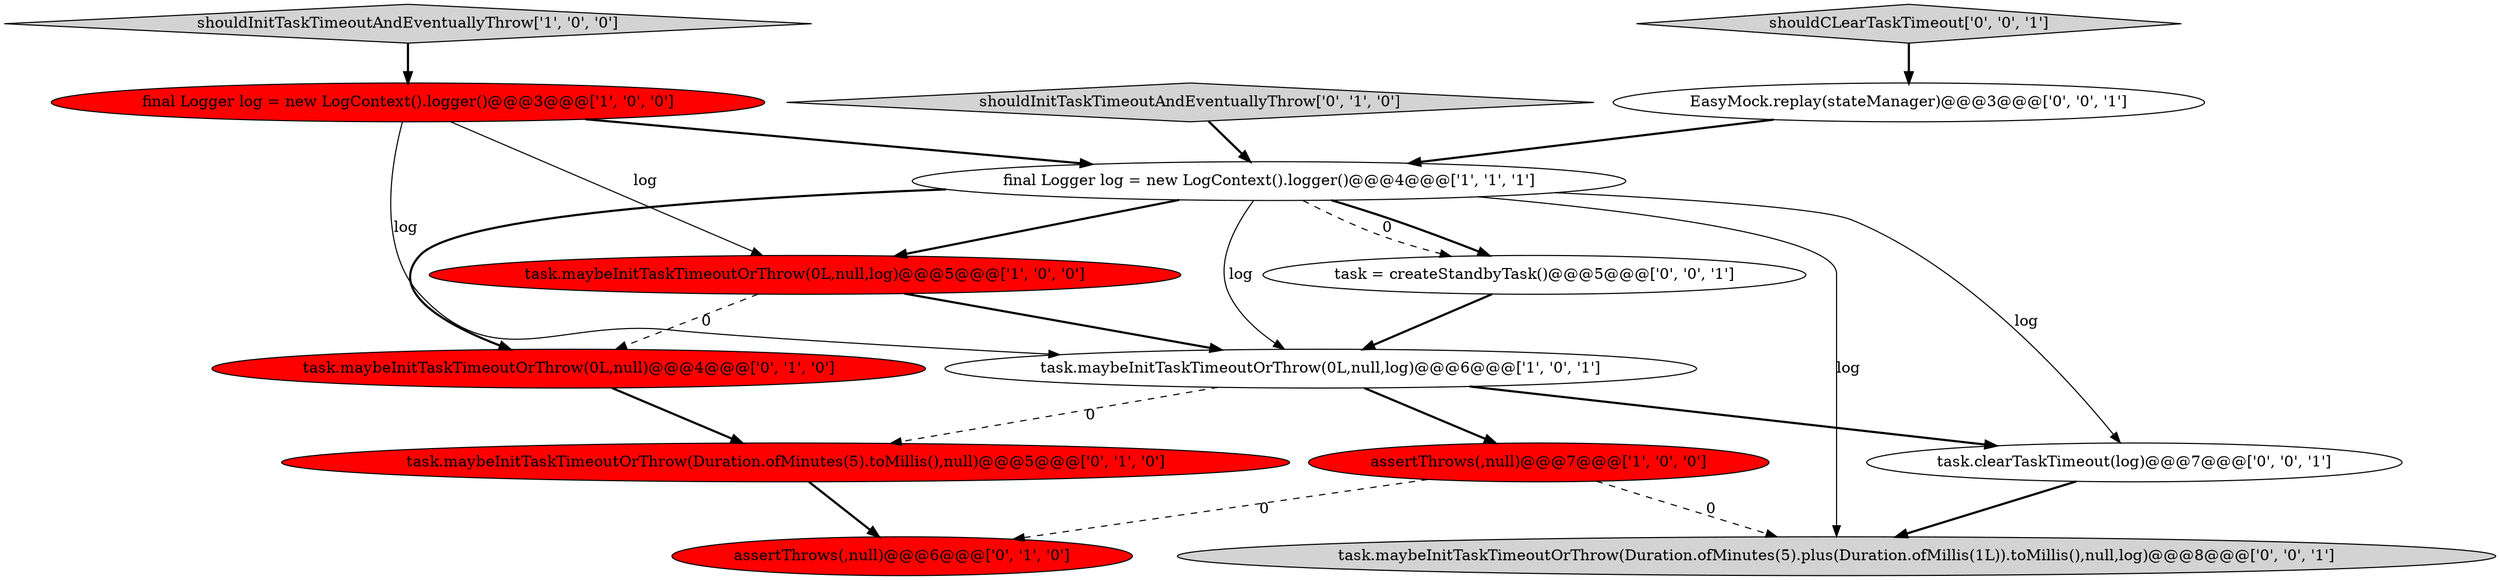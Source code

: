 digraph {
9 [style = filled, label = "shouldInitTaskTimeoutAndEventuallyThrow['0', '1', '0']", fillcolor = lightgray, shape = diamond image = "AAA0AAABBB2BBB"];
1 [style = filled, label = "assertThrows(,null)@@@7@@@['1', '0', '0']", fillcolor = red, shape = ellipse image = "AAA1AAABBB1BBB"];
11 [style = filled, label = "EasyMock.replay(stateManager)@@@3@@@['0', '0', '1']", fillcolor = white, shape = ellipse image = "AAA0AAABBB3BBB"];
14 [style = filled, label = "task = createStandbyTask()@@@5@@@['0', '0', '1']", fillcolor = white, shape = ellipse image = "AAA0AAABBB3BBB"];
12 [style = filled, label = "task.maybeInitTaskTimeoutOrThrow(Duration.ofMinutes(5).plus(Duration.ofMillis(1L)).toMillis(),null,log)@@@8@@@['0', '0', '1']", fillcolor = lightgray, shape = ellipse image = "AAA0AAABBB3BBB"];
5 [style = filled, label = "final Logger log = new LogContext().logger()@@@3@@@['1', '0', '0']", fillcolor = red, shape = ellipse image = "AAA1AAABBB1BBB"];
13 [style = filled, label = "shouldCLearTaskTimeout['0', '0', '1']", fillcolor = lightgray, shape = diamond image = "AAA0AAABBB3BBB"];
0 [style = filled, label = "task.maybeInitTaskTimeoutOrThrow(0L,null,log)@@@6@@@['1', '0', '1']", fillcolor = white, shape = ellipse image = "AAA0AAABBB1BBB"];
7 [style = filled, label = "assertThrows(,null)@@@6@@@['0', '1', '0']", fillcolor = red, shape = ellipse image = "AAA1AAABBB2BBB"];
8 [style = filled, label = "task.maybeInitTaskTimeoutOrThrow(Duration.ofMinutes(5).toMillis(),null)@@@5@@@['0', '1', '0']", fillcolor = red, shape = ellipse image = "AAA1AAABBB2BBB"];
6 [style = filled, label = "task.maybeInitTaskTimeoutOrThrow(0L,null)@@@4@@@['0', '1', '0']", fillcolor = red, shape = ellipse image = "AAA1AAABBB2BBB"];
4 [style = filled, label = "shouldInitTaskTimeoutAndEventuallyThrow['1', '0', '0']", fillcolor = lightgray, shape = diamond image = "AAA0AAABBB1BBB"];
2 [style = filled, label = "final Logger log = new LogContext().logger()@@@4@@@['1', '1', '1']", fillcolor = white, shape = ellipse image = "AAA0AAABBB1BBB"];
3 [style = filled, label = "task.maybeInitTaskTimeoutOrThrow(0L,null,log)@@@5@@@['1', '0', '0']", fillcolor = red, shape = ellipse image = "AAA1AAABBB1BBB"];
10 [style = filled, label = "task.clearTaskTimeout(log)@@@7@@@['0', '0', '1']", fillcolor = white, shape = ellipse image = "AAA0AAABBB3BBB"];
3->6 [style = dashed, label="0"];
9->2 [style = bold, label=""];
2->6 [style = bold, label=""];
2->3 [style = bold, label=""];
2->10 [style = solid, label="log"];
5->3 [style = solid, label="log"];
13->11 [style = bold, label=""];
11->2 [style = bold, label=""];
3->0 [style = bold, label=""];
8->7 [style = bold, label=""];
2->12 [style = solid, label="log"];
1->12 [style = dashed, label="0"];
5->2 [style = bold, label=""];
0->10 [style = bold, label=""];
2->14 [style = dashed, label="0"];
14->0 [style = bold, label=""];
2->0 [style = solid, label="log"];
10->12 [style = bold, label=""];
0->1 [style = bold, label=""];
5->0 [style = solid, label="log"];
2->14 [style = bold, label=""];
6->8 [style = bold, label=""];
0->8 [style = dashed, label="0"];
1->7 [style = dashed, label="0"];
4->5 [style = bold, label=""];
}
